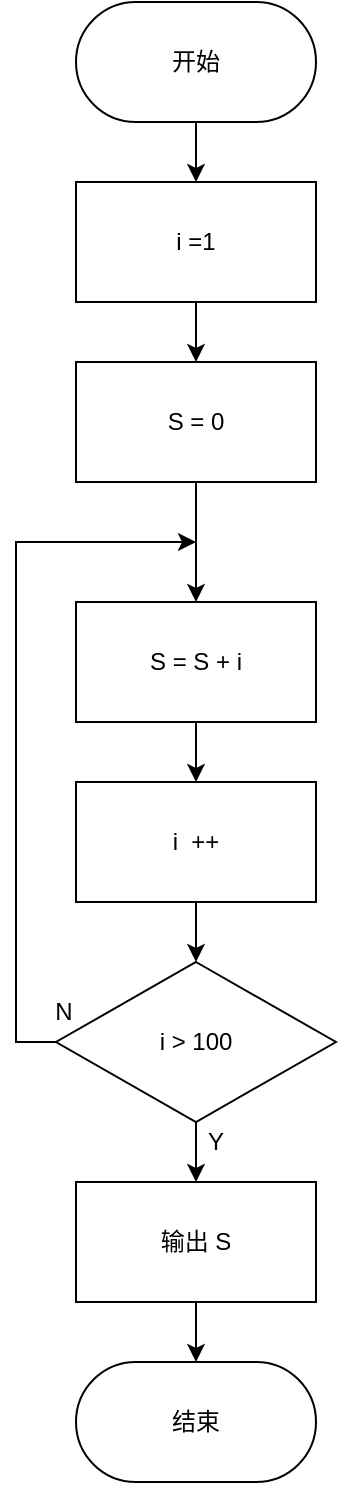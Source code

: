 <mxfile version="13.7.9" type="device"><diagram id="6HR9aiaKQnhqaDYx4wBJ" name="Page-1"><mxGraphModel dx="1038" dy="499" grid="1" gridSize="10" guides="1" tooltips="1" connect="1" arrows="1" fold="1" page="1" pageScale="1" pageWidth="827" pageHeight="1169" math="0" shadow="0"><root><mxCell id="0"/><mxCell id="1" parent="0"/><mxCell id="YvQmvWjh8mjgw7uLYK1C-9" style="edgeStyle=orthogonalEdgeStyle;rounded=0;orthogonalLoop=1;jettySize=auto;html=1;exitX=0.5;exitY=1;exitDx=0;exitDy=0;entryX=0.5;entryY=0;entryDx=0;entryDy=0;" edge="1" parent="1" source="YvQmvWjh8mjgw7uLYK1C-1" target="YvQmvWjh8mjgw7uLYK1C-3"><mxGeometry relative="1" as="geometry"/></mxCell><mxCell id="YvQmvWjh8mjgw7uLYK1C-1" value="开始" style="rounded=1;whiteSpace=wrap;html=1;arcSize=50;" vertex="1" parent="1"><mxGeometry x="420" y="70" width="120" height="60" as="geometry"/></mxCell><mxCell id="YvQmvWjh8mjgw7uLYK1C-11" style="edgeStyle=orthogonalEdgeStyle;rounded=0;orthogonalLoop=1;jettySize=auto;html=1;exitX=0.5;exitY=1;exitDx=0;exitDy=0;entryX=0.5;entryY=0;entryDx=0;entryDy=0;" edge="1" parent="1" source="YvQmvWjh8mjgw7uLYK1C-2" target="YvQmvWjh8mjgw7uLYK1C-4"><mxGeometry relative="1" as="geometry"/></mxCell><mxCell id="YvQmvWjh8mjgw7uLYK1C-2" value="S = 0" style="rounded=0;whiteSpace=wrap;html=1;" vertex="1" parent="1"><mxGeometry x="420" y="250" width="120" height="60" as="geometry"/></mxCell><mxCell id="YvQmvWjh8mjgw7uLYK1C-10" style="edgeStyle=orthogonalEdgeStyle;rounded=0;orthogonalLoop=1;jettySize=auto;html=1;exitX=0.5;exitY=1;exitDx=0;exitDy=0;entryX=0.5;entryY=0;entryDx=0;entryDy=0;" edge="1" parent="1" source="YvQmvWjh8mjgw7uLYK1C-3" target="YvQmvWjh8mjgw7uLYK1C-2"><mxGeometry relative="1" as="geometry"/></mxCell><mxCell id="YvQmvWjh8mjgw7uLYK1C-3" value="i =1" style="rounded=0;whiteSpace=wrap;html=1;" vertex="1" parent="1"><mxGeometry x="420" y="160" width="120" height="60" as="geometry"/></mxCell><mxCell id="YvQmvWjh8mjgw7uLYK1C-12" style="edgeStyle=orthogonalEdgeStyle;rounded=0;orthogonalLoop=1;jettySize=auto;html=1;exitX=0.5;exitY=1;exitDx=0;exitDy=0;entryX=0.5;entryY=0;entryDx=0;entryDy=0;" edge="1" parent="1" source="YvQmvWjh8mjgw7uLYK1C-4" target="YvQmvWjh8mjgw7uLYK1C-5"><mxGeometry relative="1" as="geometry"/></mxCell><mxCell id="YvQmvWjh8mjgw7uLYK1C-4" value="S = S + i" style="rounded=0;whiteSpace=wrap;html=1;" vertex="1" parent="1"><mxGeometry x="420" y="370" width="120" height="60" as="geometry"/></mxCell><mxCell id="YvQmvWjh8mjgw7uLYK1C-13" style="edgeStyle=orthogonalEdgeStyle;rounded=0;orthogonalLoop=1;jettySize=auto;html=1;exitX=0.5;exitY=1;exitDx=0;exitDy=0;entryX=0.5;entryY=0;entryDx=0;entryDy=0;" edge="1" parent="1" source="YvQmvWjh8mjgw7uLYK1C-5" target="YvQmvWjh8mjgw7uLYK1C-6"><mxGeometry relative="1" as="geometry"/></mxCell><mxCell id="YvQmvWjh8mjgw7uLYK1C-5" value="i&amp;nbsp; ++" style="rounded=0;whiteSpace=wrap;html=1;" vertex="1" parent="1"><mxGeometry x="420" y="460" width="120" height="60" as="geometry"/></mxCell><mxCell id="YvQmvWjh8mjgw7uLYK1C-14" style="edgeStyle=orthogonalEdgeStyle;rounded=0;orthogonalLoop=1;jettySize=auto;html=1;exitX=0.5;exitY=1;exitDx=0;exitDy=0;entryX=0.5;entryY=0;entryDx=0;entryDy=0;" edge="1" parent="1" source="YvQmvWjh8mjgw7uLYK1C-6" target="YvQmvWjh8mjgw7uLYK1C-7"><mxGeometry relative="1" as="geometry"/></mxCell><mxCell id="YvQmvWjh8mjgw7uLYK1C-16" style="edgeStyle=orthogonalEdgeStyle;rounded=0;orthogonalLoop=1;jettySize=auto;html=1;exitX=0;exitY=0.5;exitDx=0;exitDy=0;" edge="1" parent="1" source="YvQmvWjh8mjgw7uLYK1C-6"><mxGeometry relative="1" as="geometry"><mxPoint x="480" y="340" as="targetPoint"/><Array as="points"><mxPoint x="390" y="590"/><mxPoint x="390" y="340"/></Array></mxGeometry></mxCell><mxCell id="YvQmvWjh8mjgw7uLYK1C-6" value="i &amp;gt; 100" style="rhombus;whiteSpace=wrap;html=1;" vertex="1" parent="1"><mxGeometry x="410" y="550" width="140" height="80" as="geometry"/></mxCell><mxCell id="YvQmvWjh8mjgw7uLYK1C-15" style="edgeStyle=orthogonalEdgeStyle;rounded=0;orthogonalLoop=1;jettySize=auto;html=1;exitX=0.5;exitY=1;exitDx=0;exitDy=0;entryX=0.5;entryY=0;entryDx=0;entryDy=0;" edge="1" parent="1" source="YvQmvWjh8mjgw7uLYK1C-7" target="YvQmvWjh8mjgw7uLYK1C-8"><mxGeometry relative="1" as="geometry"/></mxCell><mxCell id="YvQmvWjh8mjgw7uLYK1C-7" value="输出 S" style="rounded=0;whiteSpace=wrap;html=1;" vertex="1" parent="1"><mxGeometry x="420" y="660" width="120" height="60" as="geometry"/></mxCell><mxCell id="YvQmvWjh8mjgw7uLYK1C-8" value="结束" style="rounded=1;whiteSpace=wrap;html=1;arcSize=50;" vertex="1" parent="1"><mxGeometry x="420" y="750" width="120" height="60" as="geometry"/></mxCell><mxCell id="YvQmvWjh8mjgw7uLYK1C-17" value="N" style="text;html=1;strokeColor=none;fillColor=none;align=center;verticalAlign=middle;whiteSpace=wrap;rounded=0;" vertex="1" parent="1"><mxGeometry x="394" y="565" width="40" height="20" as="geometry"/></mxCell><mxCell id="YvQmvWjh8mjgw7uLYK1C-18" value="Y" style="text;html=1;strokeColor=none;fillColor=none;align=center;verticalAlign=middle;whiteSpace=wrap;rounded=0;" vertex="1" parent="1"><mxGeometry x="470" y="630" width="40" height="20" as="geometry"/></mxCell></root></mxGraphModel></diagram></mxfile>
